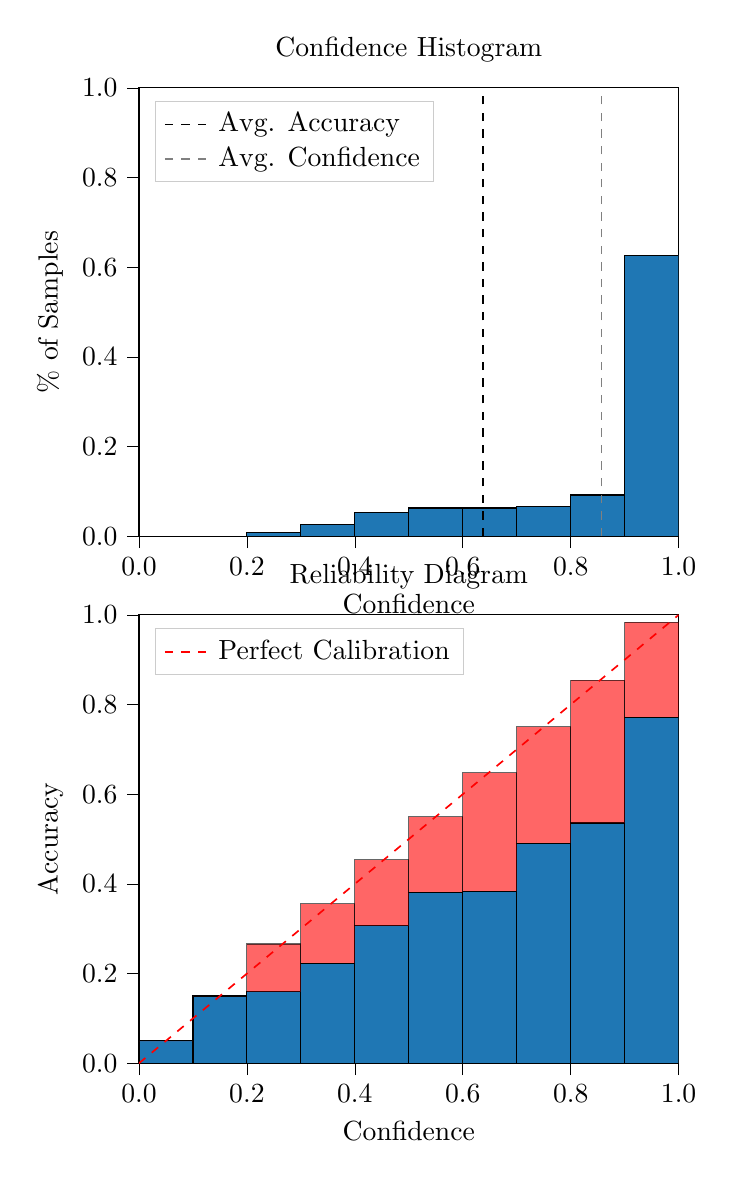 % This file was created by tikzplotlib v0.9.8.
\begin{tikzpicture}

\definecolor{color0}{rgb}{0.122,0.467,0.706}

\begin{groupplot}[group style={group size=1 by 2}]
\nextgroupplot[
legend cell align={left},
legend style={
  fill opacity=0.8,
  draw opacity=1,
  text opacity=1,
  at={(0.03,0.97)},
  anchor=north west,
  draw=white!80!black
},
tick align=outside,
tick pos=left,
title={Confidence Histogram},
x grid style={white!69.02!black},
xlabel={Confidence},
xmin=0, xmax=1,
xtick style={color=black},
xtick={0,0.2,0.4,0.6,0.8,1},
xticklabels={0.0,0.2,0.4,0.6,0.8,1.0},
y grid style={white!69.02!black},
ylabel={\% of Samples},
ymin=0, ymax=1,
ytick style={color=black},
ytick={0,0.2,0.4,0.6,0.8,1},
yticklabels={0.0,0.2,0.4,0.6,0.8,1.0}
]
\draw[draw=black,fill=color0] (axis cs:-6.939e-18,0) rectangle (axis cs:0.1,0);
\draw[draw=black,fill=color0] (axis cs:0.1,0) rectangle (axis cs:0.2,0);
\draw[draw=black,fill=color0] (axis cs:0.2,0) rectangle (axis cs:0.3,0.009);
\draw[draw=black,fill=color0] (axis cs:0.3,0) rectangle (axis cs:0.4,0.026);
\draw[draw=black,fill=color0] (axis cs:0.4,0) rectangle (axis cs:0.5,0.053);
\draw[draw=black,fill=color0] (axis cs:0.5,0) rectangle (axis cs:0.6,0.063);
\draw[draw=black,fill=color0] (axis cs:0.6,0) rectangle (axis cs:0.7,0.063);
\draw[draw=black,fill=color0] (axis cs:0.7,0) rectangle (axis cs:0.8,0.066);
\draw[draw=black,fill=color0] (axis cs:0.8,0) rectangle (axis cs:0.9,0.092);
\draw[draw=black,fill=color0] (axis cs:0.9,0) rectangle (axis cs:1,0.627);
\addplot [semithick, black, dashed]
table {%
0.638 0
0.638 1
};
\addlegendentry{Avg. Accuracy}
\addplot [semithick, white!50.196!black, dashed]
table {%
0.857 0
0.857 1
};
\addlegendentry{Avg. Confidence}

\nextgroupplot[
legend cell align={left},
legend style={
  fill opacity=0.8,
  draw opacity=1,
  text opacity=1,
  at={(0.03,0.97)},
  anchor=north west,
  draw=white!80!black
},
tick align=outside,
tick pos=left,
title={Reliability Diagram},
x grid style={white!69.02!black},
xlabel={Confidence},
xmin=0, xmax=1,
xtick style={color=black},
xtick={0,0.2,0.4,0.6,0.8,1},
xticklabels={0.0,0.2,0.4,0.6,0.8,1.0},
y grid style={white!69.02!black},
ylabel={Accuracy},
ymin=0, ymax=1,
ytick style={color=black},
ytick={0,0.2,0.4,0.6,0.8,1},
yticklabels={0.0,0.2,0.4,0.6,0.8,1.0}
]
\draw[draw=black,fill=color0] (axis cs:-6.939e-18,0) rectangle (axis cs:0.1,0.05);
\draw[draw=black,fill=color0] (axis cs:0.1,0) rectangle (axis cs:0.2,0.15);
\draw[draw=black,fill=color0] (axis cs:0.2,0) rectangle (axis cs:0.3,0.16);
\draw[draw=black,fill=color0] (axis cs:0.3,0) rectangle (axis cs:0.4,0.223);
\draw[draw=black,fill=color0] (axis cs:0.4,0) rectangle (axis cs:0.5,0.307);
\draw[draw=black,fill=color0] (axis cs:0.5,0) rectangle (axis cs:0.6,0.381);
\draw[draw=black,fill=color0] (axis cs:0.6,0) rectangle (axis cs:0.7,0.384);
\draw[draw=black,fill=color0] (axis cs:0.7,0) rectangle (axis cs:0.8,0.491);
\draw[draw=black,fill=color0] (axis cs:0.8,0) rectangle (axis cs:0.9,0.536);
\draw[draw=black,fill=color0] (axis cs:0.9,0) rectangle (axis cs:1,0.772);
\draw[draw=black,fill=red,opacity=0.6] (axis cs:-6.939e-18,0.05) rectangle (axis cs:0.1,0.05);
\draw[draw=black,fill=red,opacity=0.6] (axis cs:0.1,0.15) rectangle (axis cs:0.2,0.15);
\draw[draw=black,fill=red,opacity=0.6] (axis cs:0.2,0.16) rectangle (axis cs:0.3,0.266);
\draw[draw=black,fill=red,opacity=0.6] (axis cs:0.3,0.223) rectangle (axis cs:0.4,0.356);
\draw[draw=black,fill=red,opacity=0.6] (axis cs:0.4,0.307) rectangle (axis cs:0.5,0.454);
\draw[draw=black,fill=red,opacity=0.6] (axis cs:0.5,0.381) rectangle (axis cs:0.6,0.55);
\draw[draw=black,fill=red,opacity=0.6] (axis cs:0.6,0.384) rectangle (axis cs:0.7,0.648);
\draw[draw=black,fill=red,opacity=0.6] (axis cs:0.7,0.491) rectangle (axis cs:0.8,0.751);
\draw[draw=black,fill=red,opacity=0.6] (axis cs:0.8,0.536) rectangle (axis cs:0.9,0.854);
\draw[draw=black,fill=red,opacity=0.6] (axis cs:0.9,0.772) rectangle (axis cs:1,0.984);
\addplot [semithick, red, dashed]
table {%
0 0
1 1
};
\addlegendentry{Perfect Calibration}
\end{groupplot}

\end{tikzpicture}
